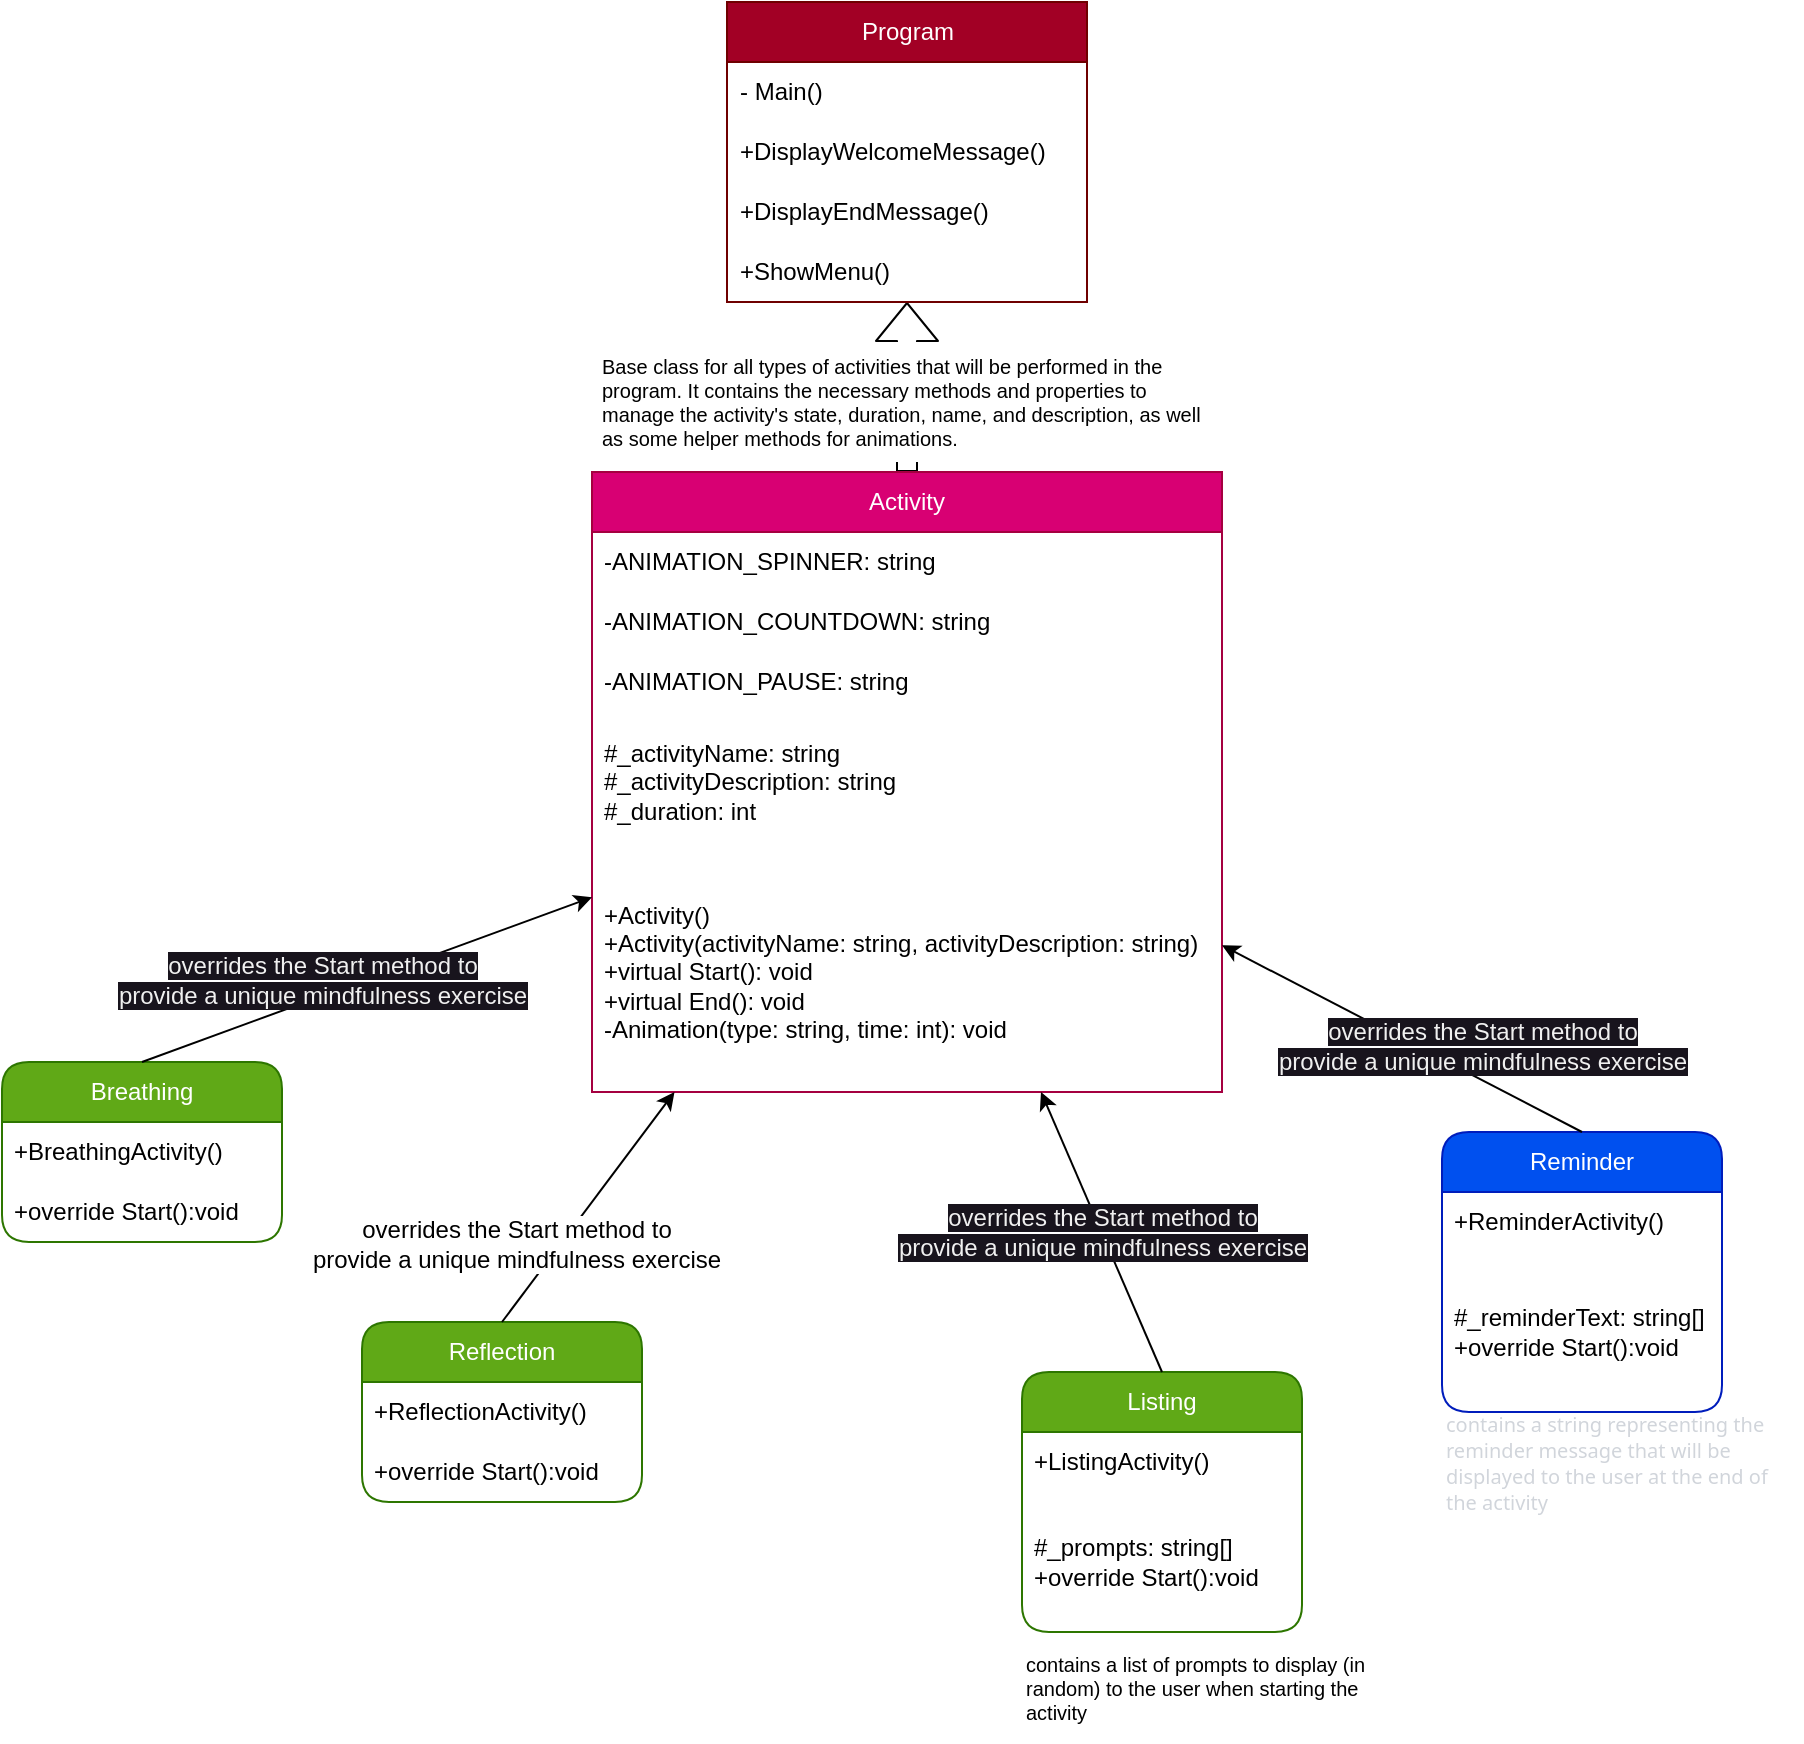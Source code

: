 <mxfile>
    <diagram id="5QnsYX2Mq9WzePtsXPqh" name="Page-1">
        <mxGraphModel dx="1095" dy="706" grid="1" gridSize="10" guides="1" tooltips="1" connect="1" arrows="1" fold="1" page="1" pageScale="1" pageWidth="850" pageHeight="1100" math="0" shadow="0">
            <root>
                <mxCell id="0"/>
                <mxCell id="1" parent="0"/>
                <mxCell id="54" value="" style="shape=flexArrow;endArrow=classic;html=1;fontSize=12;" parent="1" source="6" target="10" edge="1">
                    <mxGeometry width="50" height="50" relative="1" as="geometry">
                        <mxPoint x="550" y="245" as="sourcePoint"/>
                        <mxPoint x="600" y="195" as="targetPoint"/>
                    </mxGeometry>
                </mxCell>
                <mxCell id="2" value="Breathing" style="swimlane;fontStyle=0;childLayout=stackLayout;horizontal=1;startSize=30;horizontalStack=0;resizeParent=1;resizeParentMax=0;resizeLast=0;collapsible=1;marginBottom=0;whiteSpace=wrap;html=1;swimlaneFillColor=default;rounded=1;fillColor=#60a917;fontColor=#ffffff;strokeColor=#2D7600;" parent="1" vertex="1">
                    <mxGeometry x="130" y="550" width="140" height="90" as="geometry"/>
                </mxCell>
                <mxCell id="3" value="+BreathingActivity()" style="text;strokeColor=none;fillColor=none;align=left;verticalAlign=middle;spacingLeft=4;spacingRight=4;overflow=hidden;points=[[0,0.5],[1,0.5]];portConstraint=eastwest;rotatable=0;whiteSpace=wrap;html=1;" parent="2" vertex="1">
                    <mxGeometry y="30" width="140" height="30" as="geometry"/>
                </mxCell>
                <mxCell id="4" value="+override Start():void&amp;nbsp;" style="text;strokeColor=none;fillColor=none;align=left;verticalAlign=middle;spacingLeft=4;spacingRight=4;overflow=hidden;points=[[0,0.5],[1,0.5]];portConstraint=eastwest;rotatable=0;whiteSpace=wrap;html=1;" parent="2" vertex="1">
                    <mxGeometry y="60" width="140" height="30" as="geometry"/>
                </mxCell>
                <mxCell id="6" value="Activity" style="swimlane;fontStyle=0;childLayout=stackLayout;horizontal=1;startSize=30;horizontalStack=0;resizeParent=1;resizeParentMax=0;resizeLast=0;collapsible=1;marginBottom=0;whiteSpace=wrap;html=1;swimlaneFillColor=default;fillColor=#d80073;fontColor=#ffffff;strokeColor=#A50040;" parent="1" vertex="1">
                    <mxGeometry x="425" y="255" width="315" height="310" as="geometry"/>
                </mxCell>
                <mxCell id="7" value="-ANIMATION_SPINNER: string&amp;nbsp;" style="text;strokeColor=none;fillColor=none;align=left;verticalAlign=middle;spacingLeft=4;spacingRight=4;overflow=hidden;points=[[0,0.5],[1,0.5]];portConstraint=eastwest;rotatable=0;whiteSpace=wrap;html=1;" parent="6" vertex="1">
                    <mxGeometry y="30" width="315" height="30" as="geometry"/>
                </mxCell>
                <mxCell id="8" value="-ANIMATION_COUNTDOWN: string" style="text;strokeColor=none;fillColor=none;align=left;verticalAlign=middle;spacingLeft=4;spacingRight=4;overflow=hidden;points=[[0,0.5],[1,0.5]];portConstraint=eastwest;rotatable=0;whiteSpace=wrap;html=1;" parent="6" vertex="1">
                    <mxGeometry y="60" width="315" height="30" as="geometry"/>
                </mxCell>
                <mxCell id="9" value="-ANIMATION_PAUSE: string" style="text;strokeColor=none;fillColor=none;align=left;verticalAlign=middle;spacingLeft=4;spacingRight=4;overflow=hidden;points=[[0,0.5],[1,0.5]];portConstraint=eastwest;rotatable=0;whiteSpace=wrap;html=1;" parent="6" vertex="1">
                    <mxGeometry y="90" width="315" height="30" as="geometry"/>
                </mxCell>
                <mxCell id="28" value="#_activityName: string&lt;br&gt;#_activityDescription: string&lt;br&gt;#_duration: int" style="text;strokeColor=none;fillColor=none;align=left;verticalAlign=middle;spacingLeft=4;spacingRight=4;overflow=hidden;points=[[0,0.5],[1,0.5]];portConstraint=eastwest;rotatable=0;whiteSpace=wrap;html=1;" parent="6" vertex="1">
                    <mxGeometry y="120" width="315" height="70" as="geometry"/>
                </mxCell>
                <mxCell id="29" value="&lt;div&gt;+Activity()&lt;/div&gt;&lt;div&gt;+Activity(activityName: string, activityDescription: string)&lt;/div&gt;&lt;div&gt;+virtual Start(): void&amp;nbsp; &amp;nbsp; &amp;nbsp; &amp;nbsp; &amp;nbsp; &amp;nbsp;&lt;/div&gt;&lt;div&gt;+virtual End(): void&lt;/div&gt;&lt;div&gt;-Animation(type: string, time: int): void&amp;nbsp;&lt;/div&gt;" style="text;strokeColor=none;fillColor=none;align=left;verticalAlign=middle;spacingLeft=4;spacingRight=4;overflow=hidden;points=[[0,0.5],[1,0.5]];portConstraint=eastwest;rotatable=0;whiteSpace=wrap;html=1;" parent="6" vertex="1">
                    <mxGeometry y="190" width="315" height="120" as="geometry"/>
                </mxCell>
                <mxCell id="10" value="Program" style="swimlane;fontStyle=0;childLayout=stackLayout;horizontal=1;startSize=30;horizontalStack=0;resizeParent=1;resizeParentMax=0;resizeLast=0;collapsible=1;marginBottom=0;whiteSpace=wrap;html=1;swimlaneFillColor=default;fillColor=#a20025;fontColor=#ffffff;strokeColor=#6F0000;" parent="1" vertex="1">
                    <mxGeometry x="492.5" y="20" width="180" height="150" as="geometry"/>
                </mxCell>
                <mxCell id="30" value="- Main()" style="text;strokeColor=none;fillColor=none;align=left;verticalAlign=middle;spacingLeft=4;spacingRight=4;overflow=hidden;points=[[0,0.5],[1,0.5]];portConstraint=eastwest;rotatable=0;whiteSpace=wrap;html=1;" parent="10" vertex="1">
                    <mxGeometry y="30" width="180" height="30" as="geometry"/>
                </mxCell>
                <mxCell id="11" value="+DisplayWelcomeMessage()" style="text;strokeColor=none;fillColor=none;align=left;verticalAlign=middle;spacingLeft=4;spacingRight=4;overflow=hidden;points=[[0,0.5],[1,0.5]];portConstraint=eastwest;rotatable=0;whiteSpace=wrap;html=1;" parent="10" vertex="1">
                    <mxGeometry y="60" width="180" height="30" as="geometry"/>
                </mxCell>
                <mxCell id="12" value="+DisplayEndMessage()" style="text;strokeColor=none;fillColor=none;align=left;verticalAlign=middle;spacingLeft=4;spacingRight=4;overflow=hidden;points=[[0,0.5],[1,0.5]];portConstraint=eastwest;rotatable=0;whiteSpace=wrap;html=1;" parent="10" vertex="1">
                    <mxGeometry y="90" width="180" height="30" as="geometry"/>
                </mxCell>
                <mxCell id="13" value="+ShowMenu()&amp;nbsp;" style="text;strokeColor=none;fillColor=none;align=left;verticalAlign=middle;spacingLeft=4;spacingRight=4;overflow=hidden;points=[[0,0.5],[1,0.5]];portConstraint=eastwest;rotatable=0;whiteSpace=wrap;html=1;" parent="10" vertex="1">
                    <mxGeometry y="120" width="180" height="30" as="geometry"/>
                </mxCell>
                <mxCell id="14" value="Reflection" style="swimlane;fontStyle=0;childLayout=stackLayout;horizontal=1;startSize=30;horizontalStack=0;resizeParent=1;resizeParentMax=0;resizeLast=0;collapsible=1;marginBottom=0;whiteSpace=wrap;html=1;swimlaneFillColor=default;rounded=1;fillColor=#60a917;fontColor=#ffffff;strokeColor=#2D7600;" parent="1" vertex="1">
                    <mxGeometry x="310" y="680" width="140" height="90" as="geometry"/>
                </mxCell>
                <mxCell id="15" value="+ReflectionActivity()" style="text;strokeColor=none;fillColor=none;align=left;verticalAlign=middle;spacingLeft=4;spacingRight=4;overflow=hidden;points=[[0,0.5],[1,0.5]];portConstraint=eastwest;rotatable=0;whiteSpace=wrap;html=1;" parent="14" vertex="1">
                    <mxGeometry y="30" width="140" height="30" as="geometry"/>
                </mxCell>
                <mxCell id="16" value="+override Start():void" style="text;strokeColor=none;fillColor=none;align=left;verticalAlign=middle;spacingLeft=4;spacingRight=4;overflow=hidden;points=[[0,0.5],[1,0.5]];portConstraint=eastwest;rotatable=0;whiteSpace=wrap;html=1;" parent="14" vertex="1">
                    <mxGeometry y="60" width="140" height="30" as="geometry"/>
                </mxCell>
                <mxCell id="18" value="Listing" style="swimlane;fontStyle=0;childLayout=stackLayout;horizontal=1;startSize=30;horizontalStack=0;resizeParent=1;resizeParentMax=0;resizeLast=0;collapsible=1;marginBottom=0;whiteSpace=wrap;html=1;swimlaneFillColor=default;rounded=1;fillColor=#60a917;fontColor=#ffffff;strokeColor=#2D7600;" parent="1" vertex="1">
                    <mxGeometry x="640" y="705" width="140" height="130" as="geometry"/>
                </mxCell>
                <mxCell id="19" value="+ListingActivity()" style="text;strokeColor=none;fillColor=none;align=left;verticalAlign=middle;spacingLeft=4;spacingRight=4;overflow=hidden;points=[[0,0.5],[1,0.5]];portConstraint=eastwest;rotatable=0;whiteSpace=wrap;html=1;" parent="18" vertex="1">
                    <mxGeometry y="30" width="140" height="30" as="geometry"/>
                </mxCell>
                <mxCell id="46" value="&lt;div&gt;#_prompts: string[]&lt;br&gt;&lt;/div&gt;&lt;div&gt;+override Start():void&lt;/div&gt;" style="text;strokeColor=none;fillColor=none;align=left;verticalAlign=middle;spacingLeft=4;spacingRight=4;overflow=hidden;points=[[0,0.5],[1,0.5]];portConstraint=eastwest;rotatable=0;whiteSpace=wrap;html=1;" parent="18" vertex="1">
                    <mxGeometry y="60" width="140" height="70" as="geometry"/>
                </mxCell>
                <mxCell id="22" value="Reminder" style="swimlane;fontStyle=0;childLayout=stackLayout;horizontal=1;startSize=30;horizontalStack=0;resizeParent=1;resizeParentMax=0;resizeLast=0;collapsible=1;marginBottom=0;whiteSpace=wrap;html=1;rounded=1;shadow=0;glass=0;swimlaneFillColor=default;fillColor=#0050ef;fontColor=#ffffff;strokeColor=#001DBC;" parent="1" vertex="1">
                    <mxGeometry x="850" y="585" width="140" height="140" as="geometry"/>
                </mxCell>
                <mxCell id="23" value="+ReminderActivity()" style="text;strokeColor=none;fillColor=none;align=left;verticalAlign=middle;spacingLeft=4;spacingRight=4;overflow=hidden;points=[[0,0.5],[1,0.5]];portConstraint=eastwest;rotatable=0;whiteSpace=wrap;html=1;" parent="22" vertex="1">
                    <mxGeometry y="30" width="140" height="30" as="geometry"/>
                </mxCell>
                <mxCell id="24" value="#_reminderText: string[]&lt;br&gt;+override Start():void" style="text;strokeColor=none;fillColor=none;align=left;verticalAlign=middle;spacingLeft=4;spacingRight=4;overflow=hidden;points=[[0,0.5],[1,0.5]];portConstraint=eastwest;rotatable=0;whiteSpace=wrap;html=1;" parent="22" vertex="1">
                    <mxGeometry y="60" width="140" height="80" as="geometry"/>
                </mxCell>
                <mxCell id="31" value="&lt;font face=&quot;Söhne, ui-sans-serif, system-ui, -apple-system, Segoe UI, Roboto, Ubuntu, Cantarell, Noto Sans, sans-serif, Helvetica Neue, Arial, Apple Color Emoji, Segoe UI Emoji, Segoe UI Symbol, Noto Color Emoji&quot; color=&quot;#d1d5db&quot;&gt;contains a string representing the reminder message that will be displayed to the user at the end of the activity&lt;/font&gt;" style="text;html=1;strokeColor=none;fillColor=none;align=left;verticalAlign=middle;whiteSpace=wrap;rounded=0;fontSize=10;" parent="1" vertex="1">
                    <mxGeometry x="850" y="720" width="180" height="60" as="geometry"/>
                </mxCell>
                <mxCell id="32" value="contains a list of prompts to display (in random) to the user when starting the activity" style="text;html=1;strokeColor=none;fillColor=none;align=left;verticalAlign=middle;whiteSpace=wrap;rounded=0;fontSize=10;" parent="1" vertex="1">
                    <mxGeometry x="640" y="835" width="180" height="55" as="geometry"/>
                </mxCell>
                <mxCell id="33" value="" style="endArrow=classic;html=1;fontSize=10;exitX=0.5;exitY=0;exitDx=0;exitDy=0;" parent="1" source="2" target="6" edge="1">
                    <mxGeometry relative="1" as="geometry">
                        <mxPoint x="200" y="560.0" as="sourcePoint"/>
                        <mxPoint x="170" y="445" as="targetPoint"/>
                    </mxGeometry>
                </mxCell>
                <mxCell id="34" value="&lt;span style=&quot;color: rgb(240, 240, 240); font-family: Helvetica; font-size: 12px; font-style: normal; font-variant-ligatures: normal; font-variant-caps: normal; font-weight: 400; letter-spacing: normal; orphans: 2; text-align: center; text-indent: 0px; text-transform: none; widows: 2; word-spacing: 0px; -webkit-text-stroke-width: 0px; background-color: rgb(24, 20, 29); text-decoration-thickness: initial; text-decoration-style: initial; text-decoration-color: initial; float: none; display: inline !important;&quot;&gt;overrides the Start method to&lt;/span&gt;&lt;br style=&quot;border-color: rgb(0, 0, 0); color: rgb(240, 240, 240); font-family: Helvetica; font-size: 12px; font-style: normal; font-variant-ligatures: normal; font-variant-caps: normal; font-weight: 400; letter-spacing: normal; orphans: 2; text-align: center; text-indent: 0px; text-transform: none; widows: 2; word-spacing: 0px; -webkit-text-stroke-width: 0px; text-decoration-thickness: initial; text-decoration-style: initial; text-decoration-color: initial;&quot;&gt;&lt;span style=&quot;color: rgb(240, 240, 240); font-family: Helvetica; font-size: 12px; font-style: normal; font-variant-ligatures: normal; font-variant-caps: normal; font-weight: 400; letter-spacing: normal; orphans: 2; text-align: center; text-indent: 0px; text-transform: none; widows: 2; word-spacing: 0px; -webkit-text-stroke-width: 0px; background-color: rgb(24, 20, 29); text-decoration-thickness: initial; text-decoration-style: initial; text-decoration-color: initial; float: none; display: inline !important;&quot;&gt;provide a unique mindfulness exercise&lt;/span&gt;" style="edgeLabel;resizable=0;html=1;align=center;verticalAlign=middle;fontSize=10;" parent="33" connectable="0" vertex="1">
                    <mxGeometry relative="1" as="geometry">
                        <mxPoint x="-23" as="offset"/>
                    </mxGeometry>
                </mxCell>
                <mxCell id="35" value="" style="endArrow=classic;html=1;fontSize=10;exitX=0.5;exitY=0;exitDx=0;exitDy=0;" parent="1" source="14" target="6" edge="1">
                    <mxGeometry relative="1" as="geometry">
                        <mxPoint x="180" y="565" as="sourcePoint"/>
                        <mxPoint x="280" y="565" as="targetPoint"/>
                    </mxGeometry>
                </mxCell>
                <mxCell id="36" value="&lt;span style=&quot;font-size: 12px;&quot;&gt;overrides the Start method to&lt;/span&gt;&lt;br style=&quot;font-size: 12px;&quot;&gt;&lt;span style=&quot;font-size: 12px;&quot;&gt;provide a unique mindfulness exercise&lt;/span&gt;" style="edgeLabel;resizable=0;html=1;align=center;verticalAlign=middle;fontSize=10;" parent="35" connectable="0" vertex="1">
                    <mxGeometry relative="1" as="geometry">
                        <mxPoint x="-36" y="18" as="offset"/>
                    </mxGeometry>
                </mxCell>
                <mxCell id="37" value="" style="endArrow=classic;html=1;fontSize=10;exitX=0.5;exitY=0;exitDx=0;exitDy=0;" parent="1" source="18" target="6" edge="1">
                    <mxGeometry relative="1" as="geometry">
                        <mxPoint x="775" y="725.0" as="sourcePoint"/>
                        <mxPoint x="280" y="565" as="targetPoint"/>
                    </mxGeometry>
                </mxCell>
                <mxCell id="38" value="&lt;span style=&quot;color: rgb(240, 240, 240); font-family: Helvetica; font-size: 12px; font-style: normal; font-variant-ligatures: normal; font-variant-caps: normal; font-weight: 400; letter-spacing: normal; orphans: 2; text-align: center; text-indent: 0px; text-transform: none; widows: 2; word-spacing: 0px; -webkit-text-stroke-width: 0px; background-color: rgb(24, 20, 29); text-decoration-thickness: initial; text-decoration-style: initial; text-decoration-color: initial; float: none; display: inline !important;&quot;&gt;overrides the Start method to &lt;br&gt;provide a unique mindfulness exercise&lt;/span&gt;" style="edgeLabel;resizable=0;html=1;align=center;verticalAlign=middle;fontSize=10;" parent="37" connectable="0" vertex="1">
                    <mxGeometry relative="1" as="geometry"/>
                </mxCell>
                <mxCell id="39" value="" style="endArrow=classic;html=1;fontSize=10;exitX=0.5;exitY=0;exitDx=0;exitDy=0;" parent="1" source="22" target="6" edge="1">
                    <mxGeometry relative="1" as="geometry">
                        <mxPoint x="180" y="565" as="sourcePoint"/>
                        <mxPoint x="280" y="565" as="targetPoint"/>
                    </mxGeometry>
                </mxCell>
                <mxCell id="40" value="&lt;span style=&quot;color: rgb(240, 240, 240); font-family: Helvetica; font-size: 12px; font-style: normal; font-variant-ligatures: normal; font-variant-caps: normal; font-weight: 400; letter-spacing: normal; orphans: 2; text-align: center; text-indent: 0px; text-transform: none; widows: 2; word-spacing: 0px; -webkit-text-stroke-width: 0px; background-color: rgb(24, 20, 29); text-decoration-thickness: initial; text-decoration-style: initial; text-decoration-color: initial; float: none; display: inline !important;&quot;&gt;overrides the Start method to&lt;/span&gt;&lt;br style=&quot;border-color: rgb(0, 0, 0); color: rgb(240, 240, 240); font-family: Helvetica; font-size: 12px; font-style: normal; font-variant-ligatures: normal; font-variant-caps: normal; font-weight: 400; letter-spacing: normal; orphans: 2; text-align: center; text-indent: 0px; text-transform: none; widows: 2; word-spacing: 0px; -webkit-text-stroke-width: 0px; text-decoration-thickness: initial; text-decoration-style: initial; text-decoration-color: initial;&quot;&gt;&lt;span style=&quot;color: rgb(240, 240, 240); font-family: Helvetica; font-size: 12px; font-style: normal; font-variant-ligatures: normal; font-variant-caps: normal; font-weight: 400; letter-spacing: normal; orphans: 2; text-align: center; text-indent: 0px; text-transform: none; widows: 2; word-spacing: 0px; -webkit-text-stroke-width: 0px; background-color: rgb(24, 20, 29); text-decoration-thickness: initial; text-decoration-style: initial; text-decoration-color: initial; float: none; display: inline !important;&quot;&gt;provide a unique mindfulness exercise&lt;/span&gt;" style="edgeLabel;resizable=0;html=1;align=center;verticalAlign=middle;fontSize=10;" parent="39" connectable="0" vertex="1">
                    <mxGeometry relative="1" as="geometry">
                        <mxPoint x="40" y="3" as="offset"/>
                    </mxGeometry>
                </mxCell>
                <mxCell id="41" value="Base class for all types of activities that will be performed in the program. It contains the necessary methods and properties to manage the activity's state, duration, name, and description, as well as some helper methods for animations." style="text;html=1;strokeColor=none;fillColor=default;align=left;verticalAlign=middle;whiteSpace=wrap;rounded=0;fontSize=10;" parent="1" vertex="1">
                    <mxGeometry x="427.5" y="190" width="310" height="60" as="geometry"/>
                </mxCell>
            </root>
        </mxGraphModel>
    </diagram>
</mxfile>